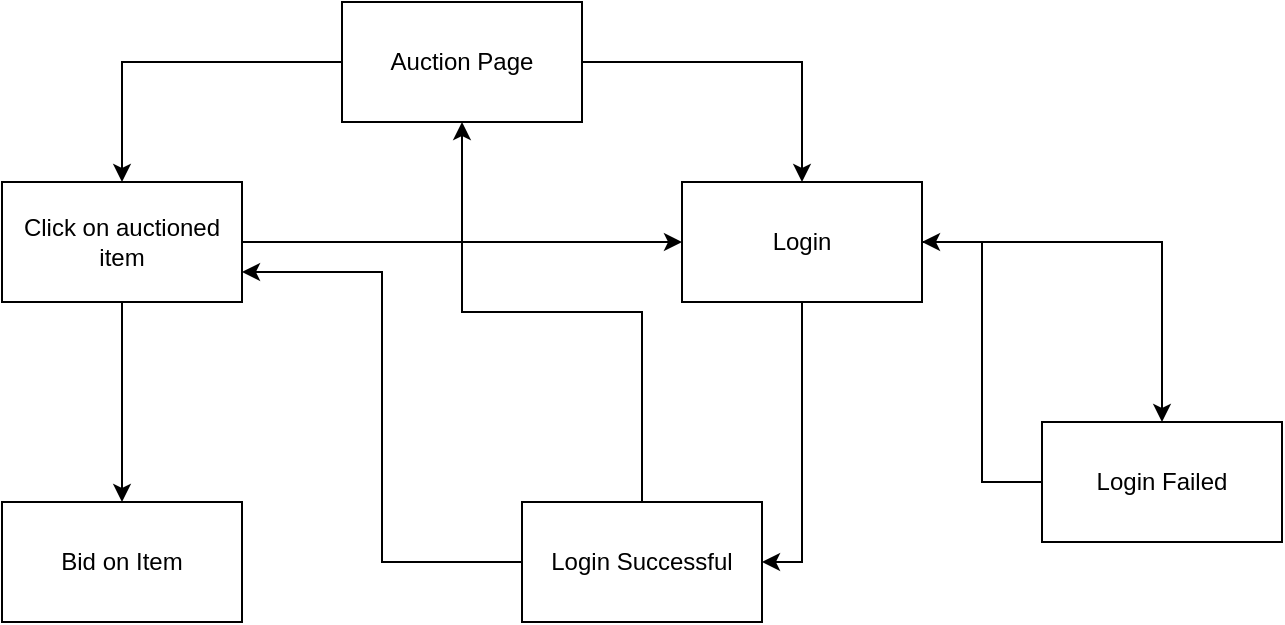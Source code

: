 <mxfile version="28.2.3">
  <diagram name="Page-1" id="i98a2ihk0jvBnsTpbwm8">
    <mxGraphModel grid="1" page="1" gridSize="10" guides="1" tooltips="1" connect="1" arrows="1" fold="1" pageScale="1" pageWidth="850" pageHeight="1100" math="0" shadow="0">
      <root>
        <mxCell id="0" />
        <mxCell id="1" parent="0" />
        <mxCell id="TM8YRsqnfAsOyz8qdMfb-3" style="edgeStyle=orthogonalEdgeStyle;rounded=0;orthogonalLoop=1;jettySize=auto;html=1;entryX=0.5;entryY=0;entryDx=0;entryDy=0;" edge="1" parent="1" source="TykPopmfQmUwdfsiN_HE-1" target="TykPopmfQmUwdfsiN_HE-3">
          <mxGeometry relative="1" as="geometry" />
        </mxCell>
        <mxCell id="TM8YRsqnfAsOyz8qdMfb-20" style="edgeStyle=orthogonalEdgeStyle;rounded=0;orthogonalLoop=1;jettySize=auto;html=1;entryX=0.5;entryY=0;entryDx=0;entryDy=0;" edge="1" parent="1" source="TykPopmfQmUwdfsiN_HE-1" target="TykPopmfQmUwdfsiN_HE-2">
          <mxGeometry relative="1" as="geometry" />
        </mxCell>
        <mxCell id="TykPopmfQmUwdfsiN_HE-1" value="&lt;div&gt;Auction Page&lt;/div&gt;" style="rounded=0;whiteSpace=wrap;html=1;" vertex="1" parent="1">
          <mxGeometry x="530" y="180" width="120" height="60" as="geometry" />
        </mxCell>
        <mxCell id="TM8YRsqnfAsOyz8qdMfb-9" style="edgeStyle=orthogonalEdgeStyle;rounded=0;orthogonalLoop=1;jettySize=auto;html=1;" edge="1" parent="1" source="TykPopmfQmUwdfsiN_HE-2" target="TM8YRsqnfAsOyz8qdMfb-6">
          <mxGeometry relative="1" as="geometry" />
        </mxCell>
        <mxCell id="TM8YRsqnfAsOyz8qdMfb-21" style="edgeStyle=orthogonalEdgeStyle;rounded=0;orthogonalLoop=1;jettySize=auto;html=1;entryX=0;entryY=0.5;entryDx=0;entryDy=0;" edge="1" parent="1" source="TykPopmfQmUwdfsiN_HE-2" target="TykPopmfQmUwdfsiN_HE-3">
          <mxGeometry relative="1" as="geometry" />
        </mxCell>
        <mxCell id="TykPopmfQmUwdfsiN_HE-2" value="Click on auctioned item" style="rounded=0;whiteSpace=wrap;html=1;" vertex="1" parent="1">
          <mxGeometry x="360" y="270" width="120" height="60" as="geometry" />
        </mxCell>
        <mxCell id="TM8YRsqnfAsOyz8qdMfb-5" style="edgeStyle=orthogonalEdgeStyle;rounded=0;orthogonalLoop=1;jettySize=auto;html=1;entryX=0.5;entryY=0;entryDx=0;entryDy=0;" edge="1" parent="1" source="TykPopmfQmUwdfsiN_HE-3" target="TykPopmfQmUwdfsiN_HE-4">
          <mxGeometry relative="1" as="geometry" />
        </mxCell>
        <mxCell id="TM8YRsqnfAsOyz8qdMfb-19" style="edgeStyle=orthogonalEdgeStyle;rounded=0;orthogonalLoop=1;jettySize=auto;html=1;entryX=1;entryY=0.5;entryDx=0;entryDy=0;" edge="1" parent="1" source="TykPopmfQmUwdfsiN_HE-3" target="TykPopmfQmUwdfsiN_HE-5">
          <mxGeometry relative="1" as="geometry" />
        </mxCell>
        <mxCell id="TykPopmfQmUwdfsiN_HE-3" value="Login" style="rounded=0;whiteSpace=wrap;html=1;" vertex="1" parent="1">
          <mxGeometry x="700" y="270" width="120" height="60" as="geometry" />
        </mxCell>
        <mxCell id="TM8YRsqnfAsOyz8qdMfb-16" style="edgeStyle=orthogonalEdgeStyle;rounded=0;orthogonalLoop=1;jettySize=auto;html=1;entryX=1;entryY=0.5;entryDx=0;entryDy=0;" edge="1" parent="1" source="TykPopmfQmUwdfsiN_HE-4" target="TykPopmfQmUwdfsiN_HE-3">
          <mxGeometry relative="1" as="geometry" />
        </mxCell>
        <mxCell id="TykPopmfQmUwdfsiN_HE-4" value="Login Failed" style="rounded=0;whiteSpace=wrap;html=1;" vertex="1" parent="1">
          <mxGeometry x="880" y="390" width="120" height="60" as="geometry" />
        </mxCell>
        <mxCell id="TM8YRsqnfAsOyz8qdMfb-13" style="edgeStyle=orthogonalEdgeStyle;rounded=0;orthogonalLoop=1;jettySize=auto;html=1;entryX=1;entryY=0.75;entryDx=0;entryDy=0;" edge="1" parent="1" source="TykPopmfQmUwdfsiN_HE-5" target="TykPopmfQmUwdfsiN_HE-2">
          <mxGeometry relative="1" as="geometry" />
        </mxCell>
        <mxCell id="TM8YRsqnfAsOyz8qdMfb-15" style="edgeStyle=orthogonalEdgeStyle;rounded=0;orthogonalLoop=1;jettySize=auto;html=1;entryX=0.5;entryY=1;entryDx=0;entryDy=0;" edge="1" parent="1" source="TykPopmfQmUwdfsiN_HE-5" target="TykPopmfQmUwdfsiN_HE-1">
          <mxGeometry relative="1" as="geometry" />
        </mxCell>
        <mxCell id="TykPopmfQmUwdfsiN_HE-5" value="Login Successful" style="rounded=0;whiteSpace=wrap;html=1;" vertex="1" parent="1">
          <mxGeometry x="620" y="430" width="120" height="60" as="geometry" />
        </mxCell>
        <mxCell id="TM8YRsqnfAsOyz8qdMfb-6" value="Bid on Item" style="rounded=0;whiteSpace=wrap;html=1;" vertex="1" parent="1">
          <mxGeometry x="360" y="430" width="120" height="60" as="geometry" />
        </mxCell>
      </root>
    </mxGraphModel>
  </diagram>
</mxfile>
